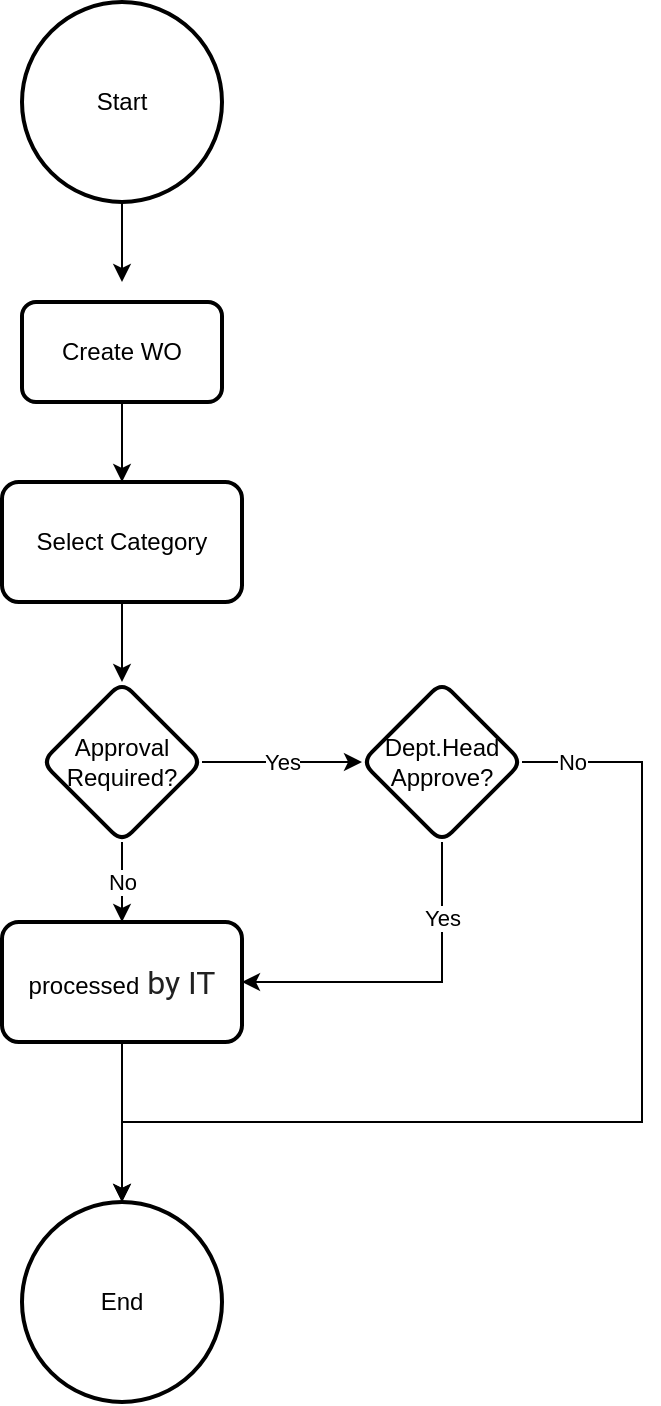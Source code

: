 <mxfile version="18.1.3" type="github">
  <diagram id="C5RBs43oDa-KdzZeNtuy" name="Page-1">
    <mxGraphModel dx="1422" dy="1874" grid="1" gridSize="10" guides="1" tooltips="1" connect="1" arrows="1" fold="1" page="1" pageScale="1" pageWidth="827" pageHeight="1169" math="0" shadow="0">
      <root>
        <mxCell id="WIyWlLk6GJQsqaUBKTNV-0" />
        <mxCell id="WIyWlLk6GJQsqaUBKTNV-1" parent="WIyWlLk6GJQsqaUBKTNV-0" />
        <mxCell id="GaerBHumQXEdEH-XcB7C-0" value="Start" style="strokeWidth=2;html=1;shape=mxgraph.flowchart.start_2;whiteSpace=wrap;" vertex="1" parent="WIyWlLk6GJQsqaUBKTNV-1">
          <mxGeometry x="170" y="-110" width="100" height="100" as="geometry" />
        </mxCell>
        <mxCell id="GaerBHumQXEdEH-XcB7C-1" value="End" style="strokeWidth=2;html=1;shape=mxgraph.flowchart.start_2;whiteSpace=wrap;" vertex="1" parent="WIyWlLk6GJQsqaUBKTNV-1">
          <mxGeometry x="170" y="490" width="100" height="100" as="geometry" />
        </mxCell>
        <mxCell id="GaerBHumQXEdEH-XcB7C-2" value="" style="endArrow=classic;html=1;rounded=0;exitX=0.5;exitY=1;exitDx=0;exitDy=0;exitPerimeter=0;" edge="1" parent="WIyWlLk6GJQsqaUBKTNV-1" source="GaerBHumQXEdEH-XcB7C-0">
          <mxGeometry width="50" height="50" relative="1" as="geometry">
            <mxPoint x="390" y="130" as="sourcePoint" />
            <mxPoint x="220" y="30" as="targetPoint" />
          </mxGeometry>
        </mxCell>
        <mxCell id="GaerBHumQXEdEH-XcB7C-7" value="" style="edgeStyle=orthogonalEdgeStyle;rounded=0;orthogonalLoop=1;jettySize=auto;html=1;" edge="1" parent="WIyWlLk6GJQsqaUBKTNV-1" source="GaerBHumQXEdEH-XcB7C-5" target="GaerBHumQXEdEH-XcB7C-6">
          <mxGeometry relative="1" as="geometry" />
        </mxCell>
        <mxCell id="GaerBHumQXEdEH-XcB7C-5" value="Create WO" style="rounded=1;whiteSpace=wrap;html=1;absoluteArcSize=1;arcSize=14;strokeWidth=2;" vertex="1" parent="WIyWlLk6GJQsqaUBKTNV-1">
          <mxGeometry x="170" y="40" width="100" height="50" as="geometry" />
        </mxCell>
        <mxCell id="GaerBHumQXEdEH-XcB7C-9" value="" style="edgeStyle=orthogonalEdgeStyle;rounded=0;orthogonalLoop=1;jettySize=auto;html=1;" edge="1" parent="WIyWlLk6GJQsqaUBKTNV-1" source="GaerBHumQXEdEH-XcB7C-6" target="GaerBHumQXEdEH-XcB7C-8">
          <mxGeometry relative="1" as="geometry" />
        </mxCell>
        <mxCell id="GaerBHumQXEdEH-XcB7C-6" value="Select Category" style="whiteSpace=wrap;html=1;rounded=1;arcSize=14;strokeWidth=2;" vertex="1" parent="WIyWlLk6GJQsqaUBKTNV-1">
          <mxGeometry x="160" y="130" width="120" height="60" as="geometry" />
        </mxCell>
        <mxCell id="GaerBHumQXEdEH-XcB7C-13" value="Yes" style="edgeStyle=orthogonalEdgeStyle;rounded=0;orthogonalLoop=1;jettySize=auto;html=1;" edge="1" parent="WIyWlLk6GJQsqaUBKTNV-1" source="GaerBHumQXEdEH-XcB7C-8" target="GaerBHumQXEdEH-XcB7C-12">
          <mxGeometry relative="1" as="geometry" />
        </mxCell>
        <mxCell id="GaerBHumQXEdEH-XcB7C-16" value="No" style="edgeStyle=orthogonalEdgeStyle;rounded=0;orthogonalLoop=1;jettySize=auto;html=1;" edge="1" parent="WIyWlLk6GJQsqaUBKTNV-1" source="GaerBHumQXEdEH-XcB7C-8" target="GaerBHumQXEdEH-XcB7C-15">
          <mxGeometry relative="1" as="geometry" />
        </mxCell>
        <mxCell id="GaerBHumQXEdEH-XcB7C-8" value="Approval Required?" style="rhombus;whiteSpace=wrap;html=1;rounded=1;arcSize=14;strokeWidth=2;" vertex="1" parent="WIyWlLk6GJQsqaUBKTNV-1">
          <mxGeometry x="180" y="230" width="80" height="80" as="geometry" />
        </mxCell>
        <mxCell id="GaerBHumQXEdEH-XcB7C-12" value="Dept.Head Approve?" style="rhombus;whiteSpace=wrap;html=1;rounded=1;arcSize=14;strokeWidth=2;" vertex="1" parent="WIyWlLk6GJQsqaUBKTNV-1">
          <mxGeometry x="340" y="230" width="80" height="80" as="geometry" />
        </mxCell>
        <mxCell id="GaerBHumQXEdEH-XcB7C-14" value="No" style="endArrow=classic;html=1;rounded=0;exitX=1;exitY=0.5;exitDx=0;exitDy=0;entryX=0.5;entryY=0;entryDx=0;entryDy=0;entryPerimeter=0;" edge="1" parent="WIyWlLk6GJQsqaUBKTNV-1" source="GaerBHumQXEdEH-XcB7C-12" target="GaerBHumQXEdEH-XcB7C-1">
          <mxGeometry x="-0.91" width="50" height="50" relative="1" as="geometry">
            <mxPoint x="390" y="260" as="sourcePoint" />
            <mxPoint x="440" y="210" as="targetPoint" />
            <Array as="points">
              <mxPoint x="480" y="270" />
              <mxPoint x="480" y="450" />
              <mxPoint x="220" y="450" />
            </Array>
            <mxPoint as="offset" />
          </mxGeometry>
        </mxCell>
        <mxCell id="GaerBHumQXEdEH-XcB7C-15" value="&lt;div style=&quot;text-align: center;&quot;&gt;&lt;span style=&quot;background-color: rgb(255, 255, 255); text-align: left;&quot;&gt;processed&lt;/span&gt;&lt;span style=&quot;background-color: rgb(255, 255, 255); color: rgba(0, 0, 0, 0.87); font-family: Roboto, RobotoDraft, Helvetica, Arial, sans-serif; font-size: medium; text-align: left;&quot;&gt;&amp;nbsp;by IT&lt;/span&gt;&lt;/div&gt;" style="whiteSpace=wrap;html=1;rounded=1;arcSize=14;strokeWidth=2;" vertex="1" parent="WIyWlLk6GJQsqaUBKTNV-1">
          <mxGeometry x="160" y="350" width="120" height="60" as="geometry" />
        </mxCell>
        <mxCell id="GaerBHumQXEdEH-XcB7C-18" value="Yes" style="endArrow=classic;html=1;rounded=0;exitX=0.5;exitY=1;exitDx=0;exitDy=0;entryX=1;entryY=0.5;entryDx=0;entryDy=0;" edge="1" parent="WIyWlLk6GJQsqaUBKTNV-1" source="GaerBHumQXEdEH-XcB7C-12" target="GaerBHumQXEdEH-XcB7C-15">
          <mxGeometry x="-0.556" width="50" height="50" relative="1" as="geometry">
            <mxPoint x="390" y="360" as="sourcePoint" />
            <mxPoint x="440" y="310" as="targetPoint" />
            <Array as="points">
              <mxPoint x="380" y="380" />
            </Array>
            <mxPoint as="offset" />
          </mxGeometry>
        </mxCell>
        <mxCell id="GaerBHumQXEdEH-XcB7C-19" value="" style="endArrow=classic;html=1;rounded=0;exitX=0.5;exitY=1;exitDx=0;exitDy=0;entryX=0.5;entryY=0;entryDx=0;entryDy=0;entryPerimeter=0;" edge="1" parent="WIyWlLk6GJQsqaUBKTNV-1" source="GaerBHumQXEdEH-XcB7C-15" target="GaerBHumQXEdEH-XcB7C-1">
          <mxGeometry width="50" height="50" relative="1" as="geometry">
            <mxPoint x="390" y="360" as="sourcePoint" />
            <mxPoint x="440" y="310" as="targetPoint" />
          </mxGeometry>
        </mxCell>
      </root>
    </mxGraphModel>
  </diagram>
</mxfile>
